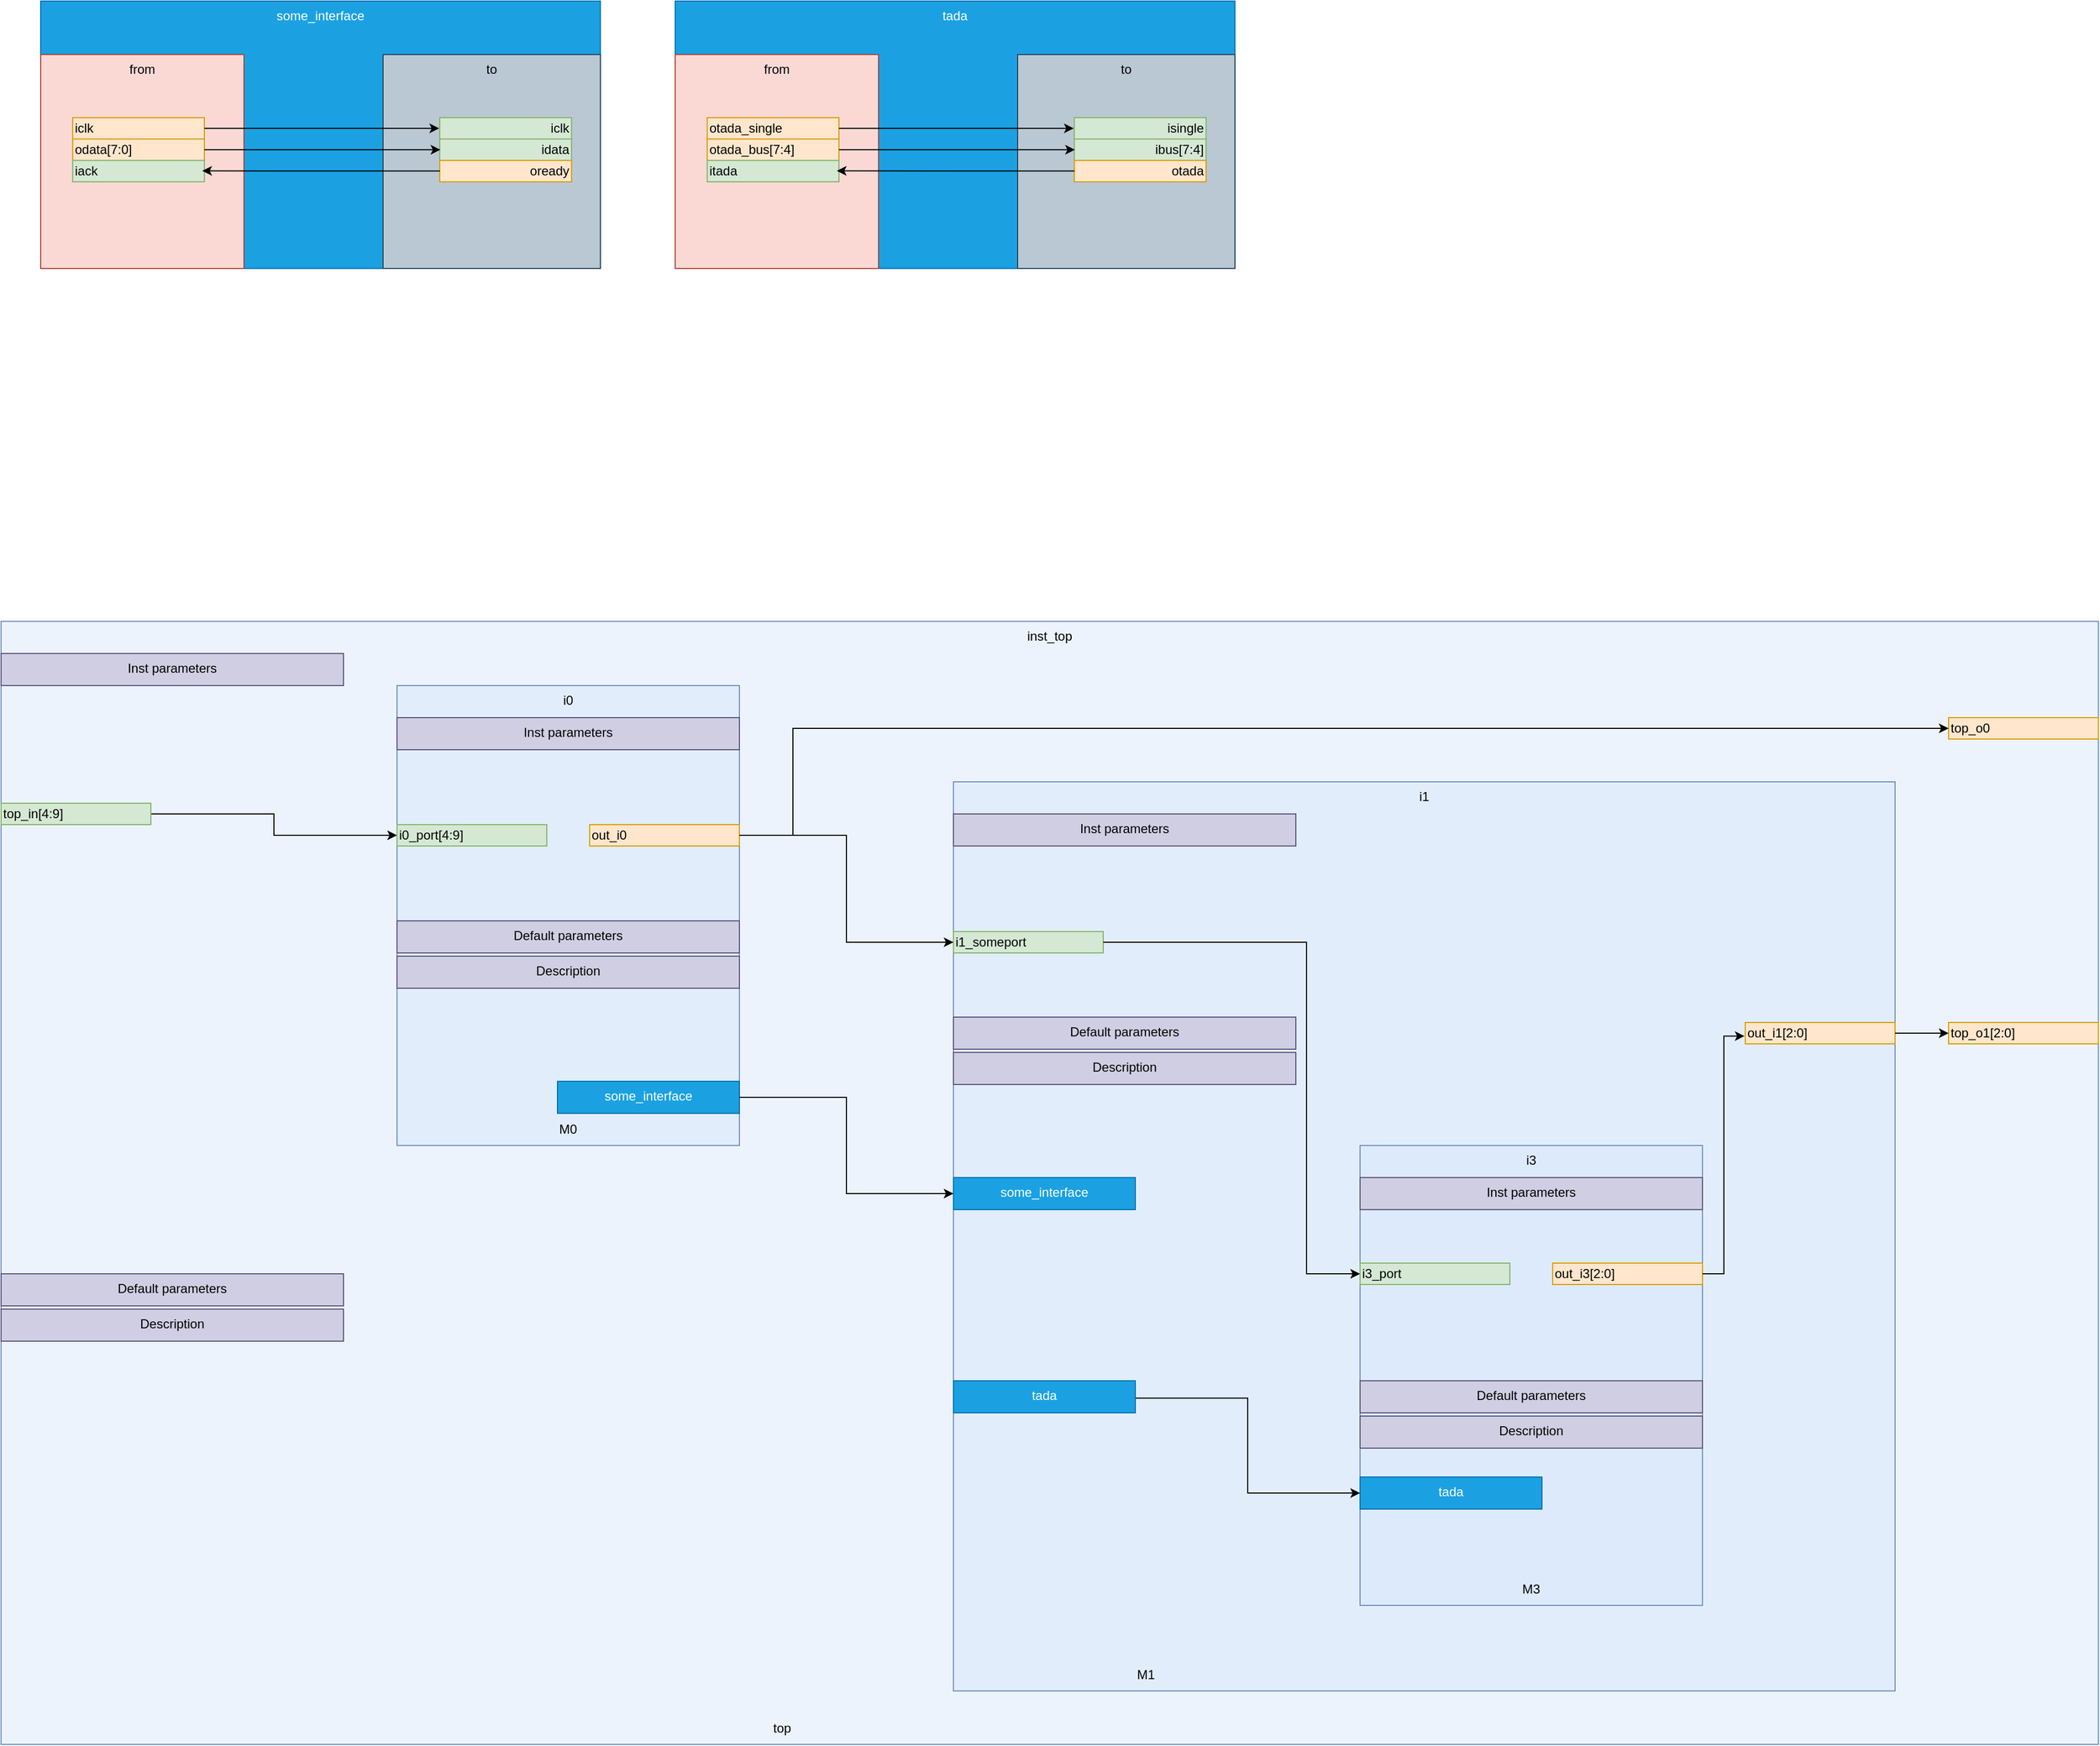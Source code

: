 <mxfile version="22.0.4" type="device">
  <diagram name="Страница — 1" id="x5ERF9y_GnaWd1ZUUqOZ">
    <mxGraphModel dx="3279" dy="2537" grid="1" gridSize="10" guides="1" tooltips="1" connect="1" arrows="1" fold="1" page="1" pageScale="1" pageWidth="827" pageHeight="1169" math="0" shadow="0">
      <root>
        <mxCell id="0" />
        <mxCell id="1" parent="0" />
        <object label="inst_top" type="instance" id="SqlvJQA5iqu1J44jOWYD-87">
          <mxCell style="rounded=0;whiteSpace=wrap;html=1;container=1;labelPosition=center;verticalLabelPosition=middle;align=center;verticalAlign=top;recursiveResize=0;allowArrows=1;connectable=0;autosize=0;movable=1;movableLabel=0;resizable=1;snapToPoint=0;enumerate=0;fixDash=1;fillColor=#dae8fc;strokeColor=#6c8ebf;fillOpacity=50;" parent="1" vertex="1">
            <mxGeometry x="-560" y="300" width="1960" height="1050" as="geometry">
              <mxRectangle x="380" y="30" width="320" height="40" as="alternateBounds" />
            </mxGeometry>
          </mxCell>
        </object>
        <object label="top" type="module_name" id="SqlvJQA5iqu1J44jOWYD-88">
          <mxCell style="text;html=1;strokeColor=none;fillColor=none;align=center;verticalAlign=middle;whiteSpace=wrap;rounded=0;snapToPoint=1;" parent="SqlvJQA5iqu1J44jOWYD-87" vertex="1">
            <mxGeometry x="570" y="1020" width="320" height="30" as="geometry" />
          </mxCell>
        </object>
        <mxCell id="AxxHxXgMZ03v2aP60sS1-63" style="edgeStyle=orthogonalEdgeStyle;rounded=0;orthogonalLoop=1;jettySize=auto;html=1;" edge="1" parent="SqlvJQA5iqu1J44jOWYD-87" source="SqlvJQA5iqu1J44jOWYD-93" target="AxxHxXgMZ03v2aP60sS1-62">
          <mxGeometry relative="1" as="geometry" />
        </mxCell>
        <object label="top_in[4:9]" type="port" port_direction="input" id="SqlvJQA5iqu1J44jOWYD-93">
          <mxCell style="rounded=0;whiteSpace=wrap;html=1;align=left;fillColor=#d5e8d4;strokeColor=#82b366;points=[[0,0.5,0,0,0]];" parent="SqlvJQA5iqu1J44jOWYD-87" vertex="1">
            <mxGeometry y="170" width="140" height="20" as="geometry" />
          </mxCell>
        </object>
        <mxCell id="SqlvJQA5iqu1J44jOWYD-94" value="Inst parameters" style="rounded=0;whiteSpace=wrap;html=1;container=1;fillColor=#d0cee2;strokeColor=#56517e;verticalAlign=top;points=[];recursiveResize=0;connectable=0;" parent="SqlvJQA5iqu1J44jOWYD-87" vertex="1" collapsed="1">
          <mxGeometry y="30" width="320" height="30" as="geometry">
            <mxRectangle y="30" width="320" height="110" as="alternateBounds" />
          </mxGeometry>
        </mxCell>
        <object label=".C_DATA(45)" type="inst_parameters" id="SqlvJQA5iqu1J44jOWYD-95">
          <mxCell style="rounded=0;whiteSpace=wrap;html=1;align=left;verticalAlign=top;points=[];" parent="SqlvJQA5iqu1J44jOWYD-94" vertex="1">
            <mxGeometry y="25" width="320" height="85" as="geometry" />
          </mxCell>
        </object>
        <mxCell id="SqlvJQA5iqu1J44jOWYD-96" value="Description" style="rounded=0;whiteSpace=wrap;html=1;container=1;fillColor=#d0cee2;strokeColor=#56517e;verticalAlign=top;points=[];recursiveResize=0;connectable=0;" parent="SqlvJQA5iqu1J44jOWYD-87" vertex="1" collapsed="1">
          <mxGeometry y="643" width="320" height="30" as="geometry">
            <mxRectangle y="250" width="320" height="110" as="alternateBounds" />
          </mxGeometry>
        </mxCell>
        <object label="//&lt;br&gt;//Module description&lt;br&gt;//" type="description" id="SqlvJQA5iqu1J44jOWYD-97">
          <mxCell style="rounded=0;whiteSpace=wrap;html=1;align=left;verticalAlign=top;points=[];" parent="SqlvJQA5iqu1J44jOWYD-96" vertex="1">
            <mxGeometry y="25" width="320" height="85" as="geometry" />
          </mxCell>
        </object>
        <mxCell id="SqlvJQA5iqu1J44jOWYD-98" value="Default parameters" style="rounded=0;whiteSpace=wrap;html=1;container=1;fillColor=#d0cee2;strokeColor=#56517e;verticalAlign=top;points=[];recursiveResize=0;connectable=0;" parent="SqlvJQA5iqu1J44jOWYD-87" vertex="1" collapsed="1">
          <mxGeometry y="610" width="320" height="30" as="geometry">
            <mxRectangle y="220" width="320" height="150" as="alternateBounds" />
          </mxGeometry>
        </mxCell>
        <object label="C_PARAMETER = 1234,&lt;br&gt;C_SOMTHING = 5678" type="default_parameters" id="SqlvJQA5iqu1J44jOWYD-99">
          <mxCell style="rounded=0;whiteSpace=wrap;html=1;align=left;verticalAlign=top;points=[];" parent="SqlvJQA5iqu1J44jOWYD-98" vertex="1">
            <mxGeometry y="30" width="320" height="120" as="geometry" />
          </mxCell>
        </object>
        <object label="i1" type="instance" id="SqlvJQA5iqu1J44jOWYD-8">
          <mxCell style="rounded=0;whiteSpace=wrap;html=1;container=1;labelPosition=center;verticalLabelPosition=middle;align=center;verticalAlign=top;recursiveResize=0;allowArrows=1;connectable=0;autosize=0;movable=1;movableLabel=0;resizable=1;snapToPoint=0;enumerate=0;fixDash=1;fillColor=#dae8fc;strokeColor=#6c8ebf;fillOpacity=50;" parent="SqlvJQA5iqu1J44jOWYD-87" vertex="1">
            <mxGeometry x="890" y="150" width="880" height="850" as="geometry">
              <mxRectangle x="380" y="30" width="320" height="40" as="alternateBounds" />
            </mxGeometry>
          </mxCell>
        </object>
        <mxCell id="SqlvJQA5iqu1J44jOWYD-15" value="Inst parameters" style="rounded=0;whiteSpace=wrap;html=1;container=1;fillColor=#d0cee2;strokeColor=#56517e;verticalAlign=top;points=[];recursiveResize=0;connectable=0;" parent="SqlvJQA5iqu1J44jOWYD-8" vertex="1" collapsed="1">
          <mxGeometry y="30" width="320" height="30" as="geometry">
            <mxRectangle y="30" width="320" height="110" as="alternateBounds" />
          </mxGeometry>
        </mxCell>
        <object label=".C_DATA(45)" type="inst_parameters" id="SqlvJQA5iqu1J44jOWYD-16">
          <mxCell style="rounded=0;whiteSpace=wrap;html=1;align=left;verticalAlign=top;points=[];" parent="SqlvJQA5iqu1J44jOWYD-15" vertex="1">
            <mxGeometry y="25" width="320" height="85" as="geometry" />
          </mxCell>
        </object>
        <mxCell id="SqlvJQA5iqu1J44jOWYD-17" value="Description" style="rounded=0;whiteSpace=wrap;html=1;container=1;fillColor=#d0cee2;strokeColor=#56517e;verticalAlign=top;points=[];recursiveResize=0;connectable=0;" parent="SqlvJQA5iqu1J44jOWYD-8" vertex="1" collapsed="1">
          <mxGeometry y="253" width="320" height="30" as="geometry">
            <mxRectangle y="250" width="320" height="110" as="alternateBounds" />
          </mxGeometry>
        </mxCell>
        <object label="//&lt;br&gt;//Module description&lt;br&gt;//" type="description" id="SqlvJQA5iqu1J44jOWYD-18">
          <mxCell style="rounded=0;whiteSpace=wrap;html=1;align=left;verticalAlign=top;points=[];" parent="SqlvJQA5iqu1J44jOWYD-17" vertex="1">
            <mxGeometry y="25" width="320" height="85" as="geometry" />
          </mxCell>
        </object>
        <mxCell id="SqlvJQA5iqu1J44jOWYD-19" value="Default parameters" style="rounded=0;whiteSpace=wrap;html=1;container=1;fillColor=#d0cee2;strokeColor=#56517e;verticalAlign=top;points=[];recursiveResize=0;connectable=0;" parent="SqlvJQA5iqu1J44jOWYD-8" vertex="1" collapsed="1">
          <mxGeometry y="220" width="320" height="30" as="geometry">
            <mxRectangle y="220" width="320" height="150" as="alternateBounds" />
          </mxGeometry>
        </mxCell>
        <object label="C_PARAMETER = 1234,&lt;br&gt;C_SOMTHING = 5678" type="default_parameters" id="SqlvJQA5iqu1J44jOWYD-20">
          <mxCell style="rounded=0;whiteSpace=wrap;html=1;align=left;verticalAlign=top;points=[];" parent="SqlvJQA5iqu1J44jOWYD-19" vertex="1">
            <mxGeometry y="30" width="320" height="120" as="geometry" />
          </mxCell>
        </object>
        <object label="some_interface" type="interface" id="SqlvJQA5iqu1J44jOWYD-83">
          <mxCell style="rounded=0;whiteSpace=wrap;html=1;align=center;fillColor=#1ba1e2;strokeColor=#006EAF;points=[[0,0.5,0,0,0]];fontColor=#ffffff;verticalAlign=top;container=1;" parent="SqlvJQA5iqu1J44jOWYD-8" vertex="1">
            <mxGeometry y="370" width="170" height="30" as="geometry">
              <mxRectangle x="90" y="10" width="90" height="30" as="alternateBounds" />
            </mxGeometry>
          </mxCell>
        </object>
        <object label="i3" type="instance" id="AxxHxXgMZ03v2aP60sS1-5">
          <mxCell style="rounded=0;whiteSpace=wrap;html=1;container=1;labelPosition=center;verticalLabelPosition=middle;align=center;verticalAlign=top;recursiveResize=0;allowArrows=1;connectable=0;autosize=0;movable=1;movableLabel=0;resizable=1;snapToPoint=0;enumerate=0;fixDash=1;fillColor=#dae8fc;strokeColor=#6c8ebf;fillOpacity=50;" vertex="1" parent="SqlvJQA5iqu1J44jOWYD-8">
            <mxGeometry x="380" y="340" width="320" height="430" as="geometry">
              <mxRectangle x="380" y="30" width="320" height="40" as="alternateBounds" />
            </mxGeometry>
          </mxCell>
        </object>
        <object label="M3" type="module_name" id="AxxHxXgMZ03v2aP60sS1-6">
          <mxCell style="text;html=1;strokeColor=none;fillColor=none;align=center;verticalAlign=middle;whiteSpace=wrap;rounded=0;snapToPoint=1;" vertex="1" parent="AxxHxXgMZ03v2aP60sS1-5">
            <mxGeometry y="400" width="320" height="30" as="geometry" />
          </mxCell>
        </object>
        <mxCell id="AxxHxXgMZ03v2aP60sS1-10" value="Inst parameters" style="rounded=0;whiteSpace=wrap;html=1;container=1;fillColor=#d0cee2;strokeColor=#56517e;verticalAlign=top;points=[];recursiveResize=0;connectable=0;" vertex="1" collapsed="1" parent="AxxHxXgMZ03v2aP60sS1-5">
          <mxGeometry y="30" width="320" height="30" as="geometry">
            <mxRectangle y="30" width="320" height="110" as="alternateBounds" />
          </mxGeometry>
        </mxCell>
        <object label=".C_DATA(45)" type="inst_parameters" id="AxxHxXgMZ03v2aP60sS1-11">
          <mxCell style="rounded=0;whiteSpace=wrap;html=1;align=left;verticalAlign=top;points=[];" vertex="1" parent="AxxHxXgMZ03v2aP60sS1-10">
            <mxGeometry y="25" width="320" height="85" as="geometry" />
          </mxCell>
        </object>
        <mxCell id="AxxHxXgMZ03v2aP60sS1-12" value="Description" style="rounded=0;whiteSpace=wrap;html=1;container=1;fillColor=#d0cee2;strokeColor=#56517e;verticalAlign=top;points=[];recursiveResize=0;connectable=0;" vertex="1" collapsed="1" parent="AxxHxXgMZ03v2aP60sS1-5">
          <mxGeometry y="253" width="320" height="30" as="geometry">
            <mxRectangle y="250" width="320" height="110" as="alternateBounds" />
          </mxGeometry>
        </mxCell>
        <object label="//&lt;br&gt;//Module description&lt;br&gt;//" type="description" id="AxxHxXgMZ03v2aP60sS1-13">
          <mxCell style="rounded=0;whiteSpace=wrap;html=1;align=left;verticalAlign=top;points=[];" vertex="1" parent="AxxHxXgMZ03v2aP60sS1-12">
            <mxGeometry y="25" width="320" height="85" as="geometry" />
          </mxCell>
        </object>
        <mxCell id="AxxHxXgMZ03v2aP60sS1-14" value="Default parameters" style="rounded=0;whiteSpace=wrap;html=1;container=1;fillColor=#d0cee2;strokeColor=#56517e;verticalAlign=top;points=[];recursiveResize=0;connectable=0;" vertex="1" collapsed="1" parent="AxxHxXgMZ03v2aP60sS1-5">
          <mxGeometry y="220" width="320" height="30" as="geometry">
            <mxRectangle y="220" width="320" height="150" as="alternateBounds" />
          </mxGeometry>
        </mxCell>
        <object label="C_PARAMETER = 1234,&lt;br&gt;C_SOMTHING = 5678" type="default_parameters" id="AxxHxXgMZ03v2aP60sS1-15">
          <mxCell style="rounded=0;whiteSpace=wrap;html=1;align=left;verticalAlign=top;points=[];" vertex="1" parent="AxxHxXgMZ03v2aP60sS1-14">
            <mxGeometry y="30" width="320" height="120" as="geometry" />
          </mxCell>
        </object>
        <object label="tada" type="interface" id="AxxHxXgMZ03v2aP60sS1-16">
          <mxCell style="rounded=0;whiteSpace=wrap;html=1;align=center;fillColor=#1ba1e2;strokeColor=#006EAF;points=[[0,0.5,0,0,0]];fontColor=#ffffff;verticalAlign=top;container=1;" vertex="1" parent="AxxHxXgMZ03v2aP60sS1-5">
            <mxGeometry y="310" width="170" height="30" as="geometry">
              <mxRectangle x="90" y="10" width="90" height="30" as="alternateBounds" />
            </mxGeometry>
          </mxCell>
        </object>
        <object label="i3_port" type="port" port_direction="input" id="AxxHxXgMZ03v2aP60sS1-69">
          <mxCell style="rounded=0;whiteSpace=wrap;html=1;align=left;fillColor=#d5e8d4;strokeColor=#82b366;points=[[0,0.5,0,0,0]];" vertex="1" parent="AxxHxXgMZ03v2aP60sS1-5">
            <mxGeometry y="110" width="140" height="20" as="geometry" />
          </mxCell>
        </object>
        <object label="out_i3[2:0]" type="port" port_direction="output" id="AxxHxXgMZ03v2aP60sS1-72">
          <mxCell style="rounded=0;whiteSpace=wrap;html=1;align=left;fillColor=#ffe6cc;strokeColor=#d79b00;noLabel=0;snapToPoint=1;autosize=0;points=[[1,0.5,0,0,0]];flipH=1;direction=west;" vertex="1" parent="AxxHxXgMZ03v2aP60sS1-5">
            <mxGeometry x="180" y="110" width="140" height="20" as="geometry" />
          </mxCell>
        </object>
        <mxCell id="AxxHxXgMZ03v2aP60sS1-18" style="edgeStyle=orthogonalEdgeStyle;rounded=0;orthogonalLoop=1;jettySize=auto;html=1;entryX=0;entryY=0.5;entryDx=0;entryDy=0;entryPerimeter=0;exitX=0.996;exitY=0.542;exitDx=0;exitDy=0;exitPerimeter=0;" edge="1" parent="SqlvJQA5iqu1J44jOWYD-8" source="AxxHxXgMZ03v2aP60sS1-20" target="AxxHxXgMZ03v2aP60sS1-16">
          <mxGeometry relative="1" as="geometry" />
        </mxCell>
        <object label="tada" type="interface" id="AxxHxXgMZ03v2aP60sS1-20">
          <mxCell style="rounded=0;whiteSpace=wrap;html=1;align=center;fillColor=#1ba1e2;strokeColor=#006EAF;points=[[0,0.5,0,0,0]];fontColor=#ffffff;verticalAlign=top;container=1;" vertex="1" parent="SqlvJQA5iqu1J44jOWYD-8">
            <mxGeometry y="560" width="170" height="30" as="geometry">
              <mxRectangle x="90" y="10" width="90" height="30" as="alternateBounds" />
            </mxGeometry>
          </mxCell>
        </object>
        <object label="M1" type="module_name" id="SqlvJQA5iqu1J44jOWYD-9">
          <mxCell style="text;html=1;strokeColor=none;fillColor=none;align=center;verticalAlign=middle;whiteSpace=wrap;rounded=0;snapToPoint=1;" parent="SqlvJQA5iqu1J44jOWYD-8" vertex="1">
            <mxGeometry x="20" y="820" width="320" height="30" as="geometry" />
          </mxCell>
        </object>
        <object label="i1_someport" type="port" port_direction="input" id="AxxHxXgMZ03v2aP60sS1-66">
          <mxCell style="rounded=0;whiteSpace=wrap;html=1;align=left;fillColor=#d5e8d4;strokeColor=#82b366;points=[[0,0.5,0,0,0]];" vertex="1" parent="SqlvJQA5iqu1J44jOWYD-8">
            <mxGeometry y="140" width="140" height="20" as="geometry" />
          </mxCell>
        </object>
        <mxCell id="AxxHxXgMZ03v2aP60sS1-70" style="edgeStyle=orthogonalEdgeStyle;rounded=0;orthogonalLoop=1;jettySize=auto;html=1;entryX=0;entryY=0.5;entryDx=0;entryDy=0;entryPerimeter=0;" edge="1" parent="SqlvJQA5iqu1J44jOWYD-8" source="AxxHxXgMZ03v2aP60sS1-66" target="AxxHxXgMZ03v2aP60sS1-69">
          <mxGeometry relative="1" as="geometry">
            <Array as="points">
              <mxPoint x="330" y="150" />
              <mxPoint x="330" y="460" />
            </Array>
          </mxGeometry>
        </mxCell>
        <object label="out_i1[2:0]" type="port" port_direction="output" id="AxxHxXgMZ03v2aP60sS1-71">
          <mxCell style="rounded=0;whiteSpace=wrap;html=1;align=left;fillColor=#ffe6cc;strokeColor=#d79b00;noLabel=0;snapToPoint=1;autosize=0;points=[[1,0.5,0,0,0]];flipH=1;direction=west;" vertex="1" parent="SqlvJQA5iqu1J44jOWYD-8">
            <mxGeometry x="740" y="225" width="140" height="20" as="geometry" />
          </mxCell>
        </object>
        <mxCell id="AxxHxXgMZ03v2aP60sS1-73" style="edgeStyle=orthogonalEdgeStyle;rounded=0;orthogonalLoop=1;jettySize=auto;html=1;entryX=-0.005;entryY=0.365;entryDx=0;entryDy=0;entryPerimeter=0;" edge="1" parent="SqlvJQA5iqu1J44jOWYD-8" source="AxxHxXgMZ03v2aP60sS1-72" target="AxxHxXgMZ03v2aP60sS1-71">
          <mxGeometry relative="1" as="geometry" />
        </mxCell>
        <object label="i0" type="instance" id="k8lMcd2mn7WSDbyFRg7c-1">
          <mxCell style="rounded=0;whiteSpace=wrap;html=1;container=1;labelPosition=center;verticalLabelPosition=middle;align=center;verticalAlign=top;recursiveResize=0;allowArrows=1;connectable=0;autosize=0;movable=1;movableLabel=0;resizable=1;snapToPoint=0;enumerate=0;fixDash=1;fillColor=#dae8fc;strokeColor=#6c8ebf;fillOpacity=50;" parent="SqlvJQA5iqu1J44jOWYD-87" vertex="1">
            <mxGeometry x="370" y="60" width="320" height="430" as="geometry">
              <mxRectangle x="380" y="30" width="320" height="40" as="alternateBounds" />
            </mxGeometry>
          </mxCell>
        </object>
        <object label="M0" type="module_name" id="k8lMcd2mn7WSDbyFRg7c-2">
          <mxCell style="text;html=1;strokeColor=none;fillColor=none;align=center;verticalAlign=middle;whiteSpace=wrap;rounded=0;snapToPoint=1;" parent="k8lMcd2mn7WSDbyFRg7c-1" vertex="1">
            <mxGeometry y="400" width="320" height="30" as="geometry" />
          </mxCell>
        </object>
        <mxCell id="k8lMcd2mn7WSDbyFRg7c-13" value="Inst parameters" style="rounded=0;whiteSpace=wrap;html=1;container=1;fillColor=#d0cee2;strokeColor=#56517e;verticalAlign=top;points=[];recursiveResize=0;connectable=0;" parent="k8lMcd2mn7WSDbyFRg7c-1" vertex="1" collapsed="1">
          <mxGeometry y="30" width="320" height="30" as="geometry">
            <mxRectangle y="30" width="320" height="110" as="alternateBounds" />
          </mxGeometry>
        </mxCell>
        <object label=".C_DATA(45)" type="inst_parameters" id="k8lMcd2mn7WSDbyFRg7c-14">
          <mxCell style="rounded=0;whiteSpace=wrap;html=1;align=left;verticalAlign=top;points=[];" parent="k8lMcd2mn7WSDbyFRg7c-13" vertex="1">
            <mxGeometry y="25" width="320" height="85" as="geometry" />
          </mxCell>
        </object>
        <mxCell id="k8lMcd2mn7WSDbyFRg7c-15" value="Description" style="rounded=0;whiteSpace=wrap;html=1;container=1;fillColor=#d0cee2;strokeColor=#56517e;verticalAlign=top;points=[];recursiveResize=0;connectable=0;" parent="k8lMcd2mn7WSDbyFRg7c-1" vertex="1" collapsed="1">
          <mxGeometry y="253" width="320" height="30" as="geometry">
            <mxRectangle y="250" width="320" height="110" as="alternateBounds" />
          </mxGeometry>
        </mxCell>
        <object label="//&lt;br&gt;//Module description&lt;br&gt;//" type="description" id="k8lMcd2mn7WSDbyFRg7c-16">
          <mxCell style="rounded=0;whiteSpace=wrap;html=1;align=left;verticalAlign=top;points=[];" parent="k8lMcd2mn7WSDbyFRg7c-15" vertex="1">
            <mxGeometry y="25" width="320" height="85" as="geometry" />
          </mxCell>
        </object>
        <mxCell id="k8lMcd2mn7WSDbyFRg7c-17" value="Default parameters" style="rounded=0;whiteSpace=wrap;html=1;container=1;fillColor=#d0cee2;strokeColor=#56517e;verticalAlign=top;points=[];recursiveResize=0;connectable=0;" parent="k8lMcd2mn7WSDbyFRg7c-1" vertex="1" collapsed="1">
          <mxGeometry y="220" width="320" height="30" as="geometry">
            <mxRectangle y="220" width="320" height="150" as="alternateBounds" />
          </mxGeometry>
        </mxCell>
        <object label="C_PARAMETER = 1234,&lt;br&gt;C_SOMTHING = 5678" type="default_parameters" id="k8lMcd2mn7WSDbyFRg7c-18">
          <mxCell style="rounded=0;whiteSpace=wrap;html=1;align=left;verticalAlign=top;points=[];" parent="k8lMcd2mn7WSDbyFRg7c-17" vertex="1">
            <mxGeometry y="30" width="320" height="120" as="geometry" />
          </mxCell>
        </object>
        <object label="some_interface" type="interface" id="SqlvJQA5iqu1J44jOWYD-82">
          <mxCell style="rounded=0;whiteSpace=wrap;html=1;align=center;fillColor=#1ba1e2;strokeColor=#006EAF;points=[[0,0.5,0,0,0]];fontColor=#ffffff;verticalAlign=top;container=1;" parent="k8lMcd2mn7WSDbyFRg7c-1" vertex="1">
            <mxGeometry x="150" y="370" width="170" height="30" as="geometry">
              <mxRectangle x="90" y="10" width="90" height="30" as="alternateBounds" />
            </mxGeometry>
          </mxCell>
        </object>
        <object label="i0_port[4:9]" type="port" port_direction="input" id="AxxHxXgMZ03v2aP60sS1-62">
          <mxCell style="rounded=0;whiteSpace=wrap;html=1;align=left;fillColor=#d5e8d4;strokeColor=#82b366;points=[[0,0.5,0,0,0]];" vertex="1" parent="k8lMcd2mn7WSDbyFRg7c-1">
            <mxGeometry y="130" width="140" height="20" as="geometry" />
          </mxCell>
        </object>
        <object label="out_i0" type="port" port_direction="output" id="AxxHxXgMZ03v2aP60sS1-64">
          <mxCell style="rounded=0;whiteSpace=wrap;html=1;align=left;fillColor=#ffe6cc;strokeColor=#d79b00;noLabel=0;snapToPoint=1;autosize=0;points=[[1,0.5,0,0,0]];flipH=1;direction=west;" vertex="1" parent="k8lMcd2mn7WSDbyFRg7c-1">
            <mxGeometry x="180" y="130" width="140" height="20" as="geometry" />
          </mxCell>
        </object>
        <mxCell id="AxxHxXgMZ03v2aP60sS1-33" style="edgeStyle=orthogonalEdgeStyle;rounded=0;orthogonalLoop=1;jettySize=auto;html=1;entryX=0;entryY=0.5;entryDx=0;entryDy=0;entryPerimeter=0;" edge="1" parent="SqlvJQA5iqu1J44jOWYD-87" source="SqlvJQA5iqu1J44jOWYD-82" target="SqlvJQA5iqu1J44jOWYD-83">
          <mxGeometry relative="1" as="geometry" />
        </mxCell>
        <object label="top_o0" type="port" port_direction="output" id="SqlvJQA5iqu1J44jOWYD-89">
          <mxCell style="rounded=0;whiteSpace=wrap;html=1;align=left;fillColor=#ffe6cc;strokeColor=#d79b00;noLabel=0;snapToPoint=1;autosize=0;points=[[1,0.5,0,0,0]];flipH=1;" parent="SqlvJQA5iqu1J44jOWYD-87" vertex="1">
            <mxGeometry x="1820" y="90" width="140" height="20" as="geometry" />
          </mxCell>
        </object>
        <mxCell id="AxxHxXgMZ03v2aP60sS1-65" style="edgeStyle=orthogonalEdgeStyle;rounded=0;orthogonalLoop=1;jettySize=auto;html=1;entryX=1;entryY=0.5;entryDx=0;entryDy=0;entryPerimeter=0;" edge="1" parent="SqlvJQA5iqu1J44jOWYD-87" source="AxxHxXgMZ03v2aP60sS1-64" target="SqlvJQA5iqu1J44jOWYD-89">
          <mxGeometry relative="1" as="geometry">
            <Array as="points">
              <mxPoint x="740" y="200" />
              <mxPoint x="740" y="100" />
            </Array>
          </mxGeometry>
        </mxCell>
        <mxCell id="AxxHxXgMZ03v2aP60sS1-67" style="edgeStyle=orthogonalEdgeStyle;rounded=0;orthogonalLoop=1;jettySize=auto;html=1;entryX=0;entryY=0.5;entryDx=0;entryDy=0;entryPerimeter=0;" edge="1" parent="SqlvJQA5iqu1J44jOWYD-87" source="AxxHxXgMZ03v2aP60sS1-64" target="AxxHxXgMZ03v2aP60sS1-66">
          <mxGeometry relative="1" as="geometry" />
        </mxCell>
        <object label="top_o1[2:0]" type="port" port_direction="output" id="AxxHxXgMZ03v2aP60sS1-74">
          <mxCell style="rounded=0;whiteSpace=wrap;html=1;align=left;fillColor=#ffe6cc;strokeColor=#d79b00;noLabel=0;snapToPoint=1;autosize=0;points=[[1,0.5,0,0,0]];flipH=1;" vertex="1" parent="SqlvJQA5iqu1J44jOWYD-87">
            <mxGeometry x="1820" y="375" width="140" height="20" as="geometry" />
          </mxCell>
        </object>
        <mxCell id="AxxHxXgMZ03v2aP60sS1-75" style="edgeStyle=orthogonalEdgeStyle;rounded=0;orthogonalLoop=1;jettySize=auto;html=1;entryX=1;entryY=0.5;entryDx=0;entryDy=0;entryPerimeter=0;" edge="1" parent="SqlvJQA5iqu1J44jOWYD-87" source="AxxHxXgMZ03v2aP60sS1-71" target="AxxHxXgMZ03v2aP60sS1-74">
          <mxGeometry relative="1" as="geometry" />
        </mxCell>
        <object label="some_interface" type="interface" id="AxxHxXgMZ03v2aP60sS1-34">
          <mxCell style="rounded=0;whiteSpace=wrap;html=1;align=center;fillColor=#1ba1e2;strokeColor=#006EAF;points=[[0,0.5,0,0,0]];fontColor=#ffffff;verticalAlign=top;container=1;" vertex="1" parent="1">
            <mxGeometry x="-523" y="-280" width="523.103" height="250" as="geometry">
              <mxRectangle x="40" width="90" height="30" as="alternateBounds" />
            </mxGeometry>
          </mxCell>
        </object>
        <object label="from" interface_dir="from" id="AxxHxXgMZ03v2aP60sS1-35">
          <mxCell style="rounded=0;whiteSpace=wrap;html=1;fillColor=#fad9d5;strokeColor=#ae4132;verticalAlign=top;container=1;" vertex="1" parent="AxxHxXgMZ03v2aP60sS1-34">
            <mxGeometry y="50" width="190" height="200" as="geometry" />
          </mxCell>
        </object>
        <object label="odata[7:0]" type="port" port_direction="output" id="AxxHxXgMZ03v2aP60sS1-36">
          <mxCell style="rounded=0;whiteSpace=wrap;html=1;align=left;fillColor=#ffe6cc;strokeColor=#d79b00;noLabel=0;snapToPoint=1;autosize=0;points=[[1,0.5,0,0,0]];flipH=1;direction=west;" vertex="1" parent="AxxHxXgMZ03v2aP60sS1-35">
            <mxGeometry x="29.9" y="79" width="123.103" height="20" as="geometry" />
          </mxCell>
        </object>
        <object label="iack" type="port" port_direction="input" id="AxxHxXgMZ03v2aP60sS1-37">
          <mxCell style="rounded=0;whiteSpace=wrap;html=1;align=left;fillColor=#d5e8d4;strokeColor=#82b366;points=[[0,0.5,0,0,0]];" vertex="1" parent="AxxHxXgMZ03v2aP60sS1-35">
            <mxGeometry x="29.9" y="99" width="123.103" height="20" as="geometry" />
          </mxCell>
        </object>
        <object label="iclk" type="port" port_direction="output" id="AxxHxXgMZ03v2aP60sS1-38">
          <mxCell style="rounded=0;whiteSpace=wrap;html=1;align=left;fillColor=#ffe6cc;strokeColor=#d79b00;noLabel=0;snapToPoint=1;autosize=0;points=[[1,0.5,0,0,0]];flipH=1;direction=west;" vertex="1" parent="AxxHxXgMZ03v2aP60sS1-35">
            <mxGeometry x="29.9" y="59" width="123.103" height="20" as="geometry" />
          </mxCell>
        </object>
        <object label="to" interface_dir="to" id="AxxHxXgMZ03v2aP60sS1-39">
          <mxCell style="rounded=0;whiteSpace=wrap;html=1;fillColor=#bac8d3;strokeColor=#23445d;verticalAlign=top;container=1;" vertex="1" parent="AxxHxXgMZ03v2aP60sS1-34">
            <mxGeometry x="320" y="50" width="203.103" height="200" as="geometry" />
          </mxCell>
        </object>
        <object label="idata" type="port" port_direction="input" id="AxxHxXgMZ03v2aP60sS1-41">
          <mxCell style="rounded=0;whiteSpace=wrap;html=1;align=right;fillColor=#d5e8d4;strokeColor=#82b366;points=[[0,0.5,0,0,0]];flipH=1;" vertex="1" parent="AxxHxXgMZ03v2aP60sS1-39">
            <mxGeometry x="52.999" y="79" width="123.103" height="20" as="geometry" />
          </mxCell>
        </object>
        <object label="iclk" type="port" port_direction="input" id="AxxHxXgMZ03v2aP60sS1-42">
          <mxCell style="rounded=0;whiteSpace=wrap;html=1;align=right;fillColor=#d5e8d4;strokeColor=#82b366;points=[[0,0.5,0,0,0]];flipH=1;" vertex="1" parent="AxxHxXgMZ03v2aP60sS1-39">
            <mxGeometry x="52.999" y="59" width="123.103" height="20" as="geometry" />
          </mxCell>
        </object>
        <object label="oready" type="port" port_direction="output" id="AxxHxXgMZ03v2aP60sS1-40">
          <mxCell style="rounded=0;whiteSpace=wrap;html=1;align=right;fillColor=#ffe6cc;strokeColor=#d79b00;noLabel=0;snapToPoint=1;autosize=0;points=[[1,0.5,0,0,0]];" vertex="1" parent="AxxHxXgMZ03v2aP60sS1-39">
            <mxGeometry x="52.999" y="99" width="123.103" height="20" as="geometry" />
          </mxCell>
        </object>
        <mxCell id="AxxHxXgMZ03v2aP60sS1-44" style="edgeStyle=orthogonalEdgeStyle;rounded=0;orthogonalLoop=1;jettySize=auto;html=1;exitX=1;exitY=0.5;exitDx=0;exitDy=0;exitPerimeter=0;entryX=0.996;entryY=0.503;entryDx=0;entryDy=0;entryPerimeter=0;" edge="1" parent="AxxHxXgMZ03v2aP60sS1-34" source="AxxHxXgMZ03v2aP60sS1-36" target="AxxHxXgMZ03v2aP60sS1-41">
          <mxGeometry relative="1" as="geometry">
            <mxPoint x="153" y="140" as="sourcePoint" />
          </mxGeometry>
        </mxCell>
        <mxCell id="AxxHxXgMZ03v2aP60sS1-46" style="edgeStyle=orthogonalEdgeStyle;rounded=0;orthogonalLoop=1;jettySize=auto;html=1;entryX=1.005;entryY=0.503;entryDx=0;entryDy=0;entryPerimeter=0;exitX=1;exitY=0.5;exitDx=0;exitDy=0;exitPerimeter=0;" edge="1" parent="AxxHxXgMZ03v2aP60sS1-34" source="AxxHxXgMZ03v2aP60sS1-38" target="AxxHxXgMZ03v2aP60sS1-42">
          <mxGeometry relative="1" as="geometry">
            <mxPoint x="163" y="119" as="sourcePoint" />
          </mxGeometry>
        </mxCell>
        <mxCell id="AxxHxXgMZ03v2aP60sS1-48" style="edgeStyle=orthogonalEdgeStyle;rounded=0;orthogonalLoop=1;jettySize=auto;html=1;entryX=0.984;entryY=0.487;entryDx=0;entryDy=0;entryPerimeter=0;exitX=0.001;exitY=0.495;exitDx=0;exitDy=0;exitPerimeter=0;" edge="1" parent="AxxHxXgMZ03v2aP60sS1-34" source="AxxHxXgMZ03v2aP60sS1-40" target="AxxHxXgMZ03v2aP60sS1-37">
          <mxGeometry relative="1" as="geometry" />
        </mxCell>
        <object label="tada" type="interface" id="AxxHxXgMZ03v2aP60sS1-49">
          <mxCell style="rounded=0;whiteSpace=wrap;html=1;align=center;fillColor=#1ba1e2;strokeColor=#006EAF;points=[[0,0.5,0,0,0]];fontColor=#ffffff;verticalAlign=top;container=1;" vertex="1" parent="1">
            <mxGeometry x="70" y="-280" width="523.103" height="250" as="geometry">
              <mxRectangle x="40" width="90" height="30" as="alternateBounds" />
            </mxGeometry>
          </mxCell>
        </object>
        <object label="from" interface_dir="from" id="AxxHxXgMZ03v2aP60sS1-50">
          <mxCell style="rounded=0;whiteSpace=wrap;html=1;fillColor=#fad9d5;strokeColor=#ae4132;verticalAlign=top;container=1;" vertex="1" parent="AxxHxXgMZ03v2aP60sS1-49">
            <mxGeometry y="50" width="190" height="200" as="geometry" />
          </mxCell>
        </object>
        <object label="otada_bus[7:4]" type="port" port_direction="output" id="AxxHxXgMZ03v2aP60sS1-51">
          <mxCell style="rounded=0;whiteSpace=wrap;html=1;align=left;fillColor=#ffe6cc;strokeColor=#d79b00;noLabel=0;snapToPoint=1;autosize=0;points=[[1,0.5,0,0,0]];flipH=1;direction=west;" vertex="1" parent="AxxHxXgMZ03v2aP60sS1-50">
            <mxGeometry x="29.9" y="79" width="123.103" height="20" as="geometry" />
          </mxCell>
        </object>
        <object label="itada" type="port" port_direction="input" id="AxxHxXgMZ03v2aP60sS1-52">
          <mxCell style="rounded=0;whiteSpace=wrap;html=1;align=left;fillColor=#d5e8d4;strokeColor=#82b366;points=[[0,0.5,0,0,0]];" vertex="1" parent="AxxHxXgMZ03v2aP60sS1-50">
            <mxGeometry x="29.9" y="99" width="123.103" height="20" as="geometry" />
          </mxCell>
        </object>
        <object label="otada_single" type="port" port_direction="output" id="AxxHxXgMZ03v2aP60sS1-53">
          <mxCell style="rounded=0;whiteSpace=wrap;html=1;align=left;fillColor=#ffe6cc;strokeColor=#d79b00;noLabel=0;snapToPoint=1;autosize=0;points=[[1,0.5,0,0,0]];flipH=1;direction=west;" vertex="1" parent="AxxHxXgMZ03v2aP60sS1-50">
            <mxGeometry x="29.9" y="59" width="123.103" height="20" as="geometry" />
          </mxCell>
        </object>
        <object label="to" interface_dir="to" id="AxxHxXgMZ03v2aP60sS1-54">
          <mxCell style="rounded=0;whiteSpace=wrap;html=1;fillColor=#bac8d3;strokeColor=#23445d;verticalAlign=top;container=1;" vertex="1" parent="AxxHxXgMZ03v2aP60sS1-49">
            <mxGeometry x="320" y="50" width="203.103" height="200" as="geometry" />
          </mxCell>
        </object>
        <object label="ibus[7:4]" type="port" port_direction="input" id="AxxHxXgMZ03v2aP60sS1-55">
          <mxCell style="rounded=0;whiteSpace=wrap;html=1;align=right;fillColor=#d5e8d4;strokeColor=#82b366;points=[[0,0.5,0,0,0]];flipH=1;" vertex="1" parent="AxxHxXgMZ03v2aP60sS1-54">
            <mxGeometry x="52.999" y="79" width="123.103" height="20" as="geometry" />
          </mxCell>
        </object>
        <object label="isingle" type="port" port_direction="input" id="AxxHxXgMZ03v2aP60sS1-56">
          <mxCell style="rounded=0;whiteSpace=wrap;html=1;align=right;fillColor=#d5e8d4;strokeColor=#82b366;points=[[0,0.5,0,0,0]];flipH=1;" vertex="1" parent="AxxHxXgMZ03v2aP60sS1-54">
            <mxGeometry x="52.999" y="59" width="123.103" height="20" as="geometry" />
          </mxCell>
        </object>
        <object label="otada" type="port" port_direction="output" id="AxxHxXgMZ03v2aP60sS1-57">
          <mxCell style="rounded=0;whiteSpace=wrap;html=1;align=right;fillColor=#ffe6cc;strokeColor=#d79b00;noLabel=0;snapToPoint=1;autosize=0;points=[[1,0.5,0,0,0]];" vertex="1" parent="AxxHxXgMZ03v2aP60sS1-54">
            <mxGeometry x="52.999" y="99" width="123.103" height="20" as="geometry" />
          </mxCell>
        </object>
        <mxCell id="AxxHxXgMZ03v2aP60sS1-58" style="edgeStyle=orthogonalEdgeStyle;rounded=0;orthogonalLoop=1;jettySize=auto;html=1;exitX=1;exitY=0.5;exitDx=0;exitDy=0;exitPerimeter=0;entryX=0.996;entryY=0.503;entryDx=0;entryDy=0;entryPerimeter=0;" edge="1" parent="AxxHxXgMZ03v2aP60sS1-49" source="AxxHxXgMZ03v2aP60sS1-51" target="AxxHxXgMZ03v2aP60sS1-55">
          <mxGeometry relative="1" as="geometry">
            <mxPoint x="153" y="140" as="sourcePoint" />
          </mxGeometry>
        </mxCell>
        <mxCell id="AxxHxXgMZ03v2aP60sS1-59" style="edgeStyle=orthogonalEdgeStyle;rounded=0;orthogonalLoop=1;jettySize=auto;html=1;entryX=1.005;entryY=0.503;entryDx=0;entryDy=0;entryPerimeter=0;exitX=1;exitY=0.5;exitDx=0;exitDy=0;exitPerimeter=0;" edge="1" parent="AxxHxXgMZ03v2aP60sS1-49" source="AxxHxXgMZ03v2aP60sS1-53" target="AxxHxXgMZ03v2aP60sS1-56">
          <mxGeometry relative="1" as="geometry">
            <mxPoint x="163" y="119" as="sourcePoint" />
          </mxGeometry>
        </mxCell>
        <mxCell id="AxxHxXgMZ03v2aP60sS1-60" style="edgeStyle=orthogonalEdgeStyle;rounded=0;orthogonalLoop=1;jettySize=auto;html=1;entryX=0.984;entryY=0.487;entryDx=0;entryDy=0;entryPerimeter=0;exitX=0.001;exitY=0.495;exitDx=0;exitDy=0;exitPerimeter=0;" edge="1" parent="AxxHxXgMZ03v2aP60sS1-49" source="AxxHxXgMZ03v2aP60sS1-57" target="AxxHxXgMZ03v2aP60sS1-52">
          <mxGeometry relative="1" as="geometry" />
        </mxCell>
      </root>
    </mxGraphModel>
  </diagram>
</mxfile>
